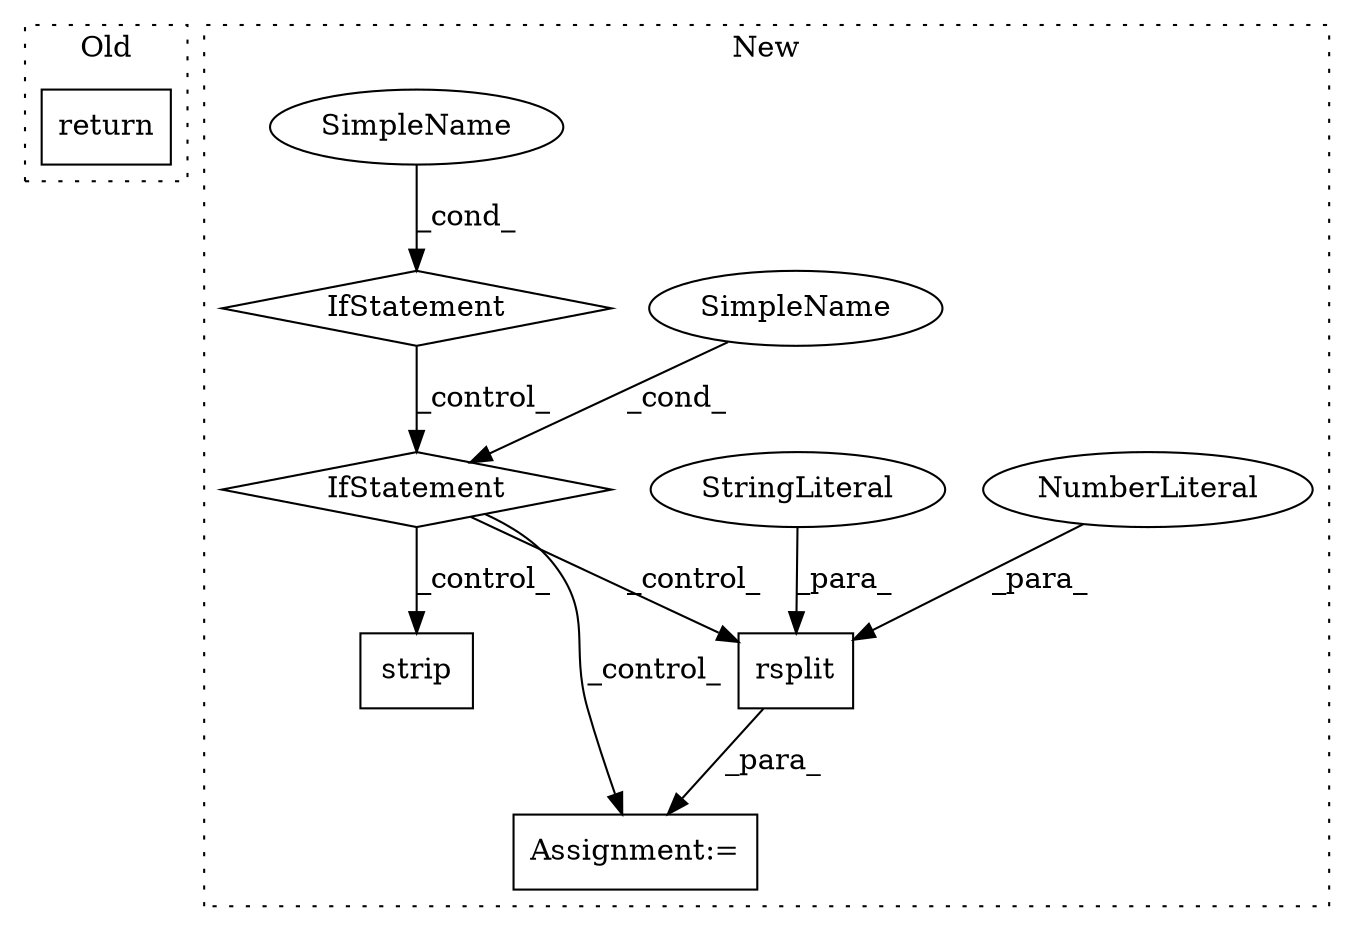digraph G {
subgraph cluster0 {
1 [label="return" a="41" s="3962" l="7" shape="box"];
label = "Old";
style="dotted";
}
subgraph cluster1 {
2 [label="rsplit" a="32" s="4789,4802" l="7,1" shape="box"];
3 [label="NumberLiteral" a="34" s="4801" l="1" shape="ellipse"];
4 [label="StringLiteral" a="45" s="4796" l="4" shape="ellipse"];
5 [label="Assignment:=" a="7" s="4782" l="2" shape="box"];
6 [label="SimpleName" a="42" s="" l="" shape="ellipse"];
7 [label="strip" a="32" s="4822" l="7" shape="box"];
8 [label="IfStatement" a="25" s="4493,4527" l="4,2" shape="diamond"];
9 [label="SimpleName" a="42" s="" l="" shape="ellipse"];
10 [label="IfStatement" a="25" s="4595,4630" l="4,2" shape="diamond"];
label = "New";
style="dotted";
}
2 -> 5 [label="_para_"];
3 -> 2 [label="_para_"];
4 -> 2 [label="_para_"];
6 -> 10 [label="_cond_"];
8 -> 10 [label="_control_"];
9 -> 8 [label="_cond_"];
10 -> 7 [label="_control_"];
10 -> 2 [label="_control_"];
10 -> 5 [label="_control_"];
}
